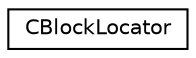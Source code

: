 digraph "Graphical Class Hierarchy"
{
 // LATEX_PDF_SIZE
  edge [fontname="Helvetica",fontsize="10",labelfontname="Helvetica",labelfontsize="10"];
  node [fontname="Helvetica",fontsize="10",shape=record];
  rankdir="LR";
  Node0 [label="CBlockLocator",height=0.2,width=0.4,color="black", fillcolor="white", style="filled",URL="$struct_c_block_locator.html",tooltip=" "];
}

